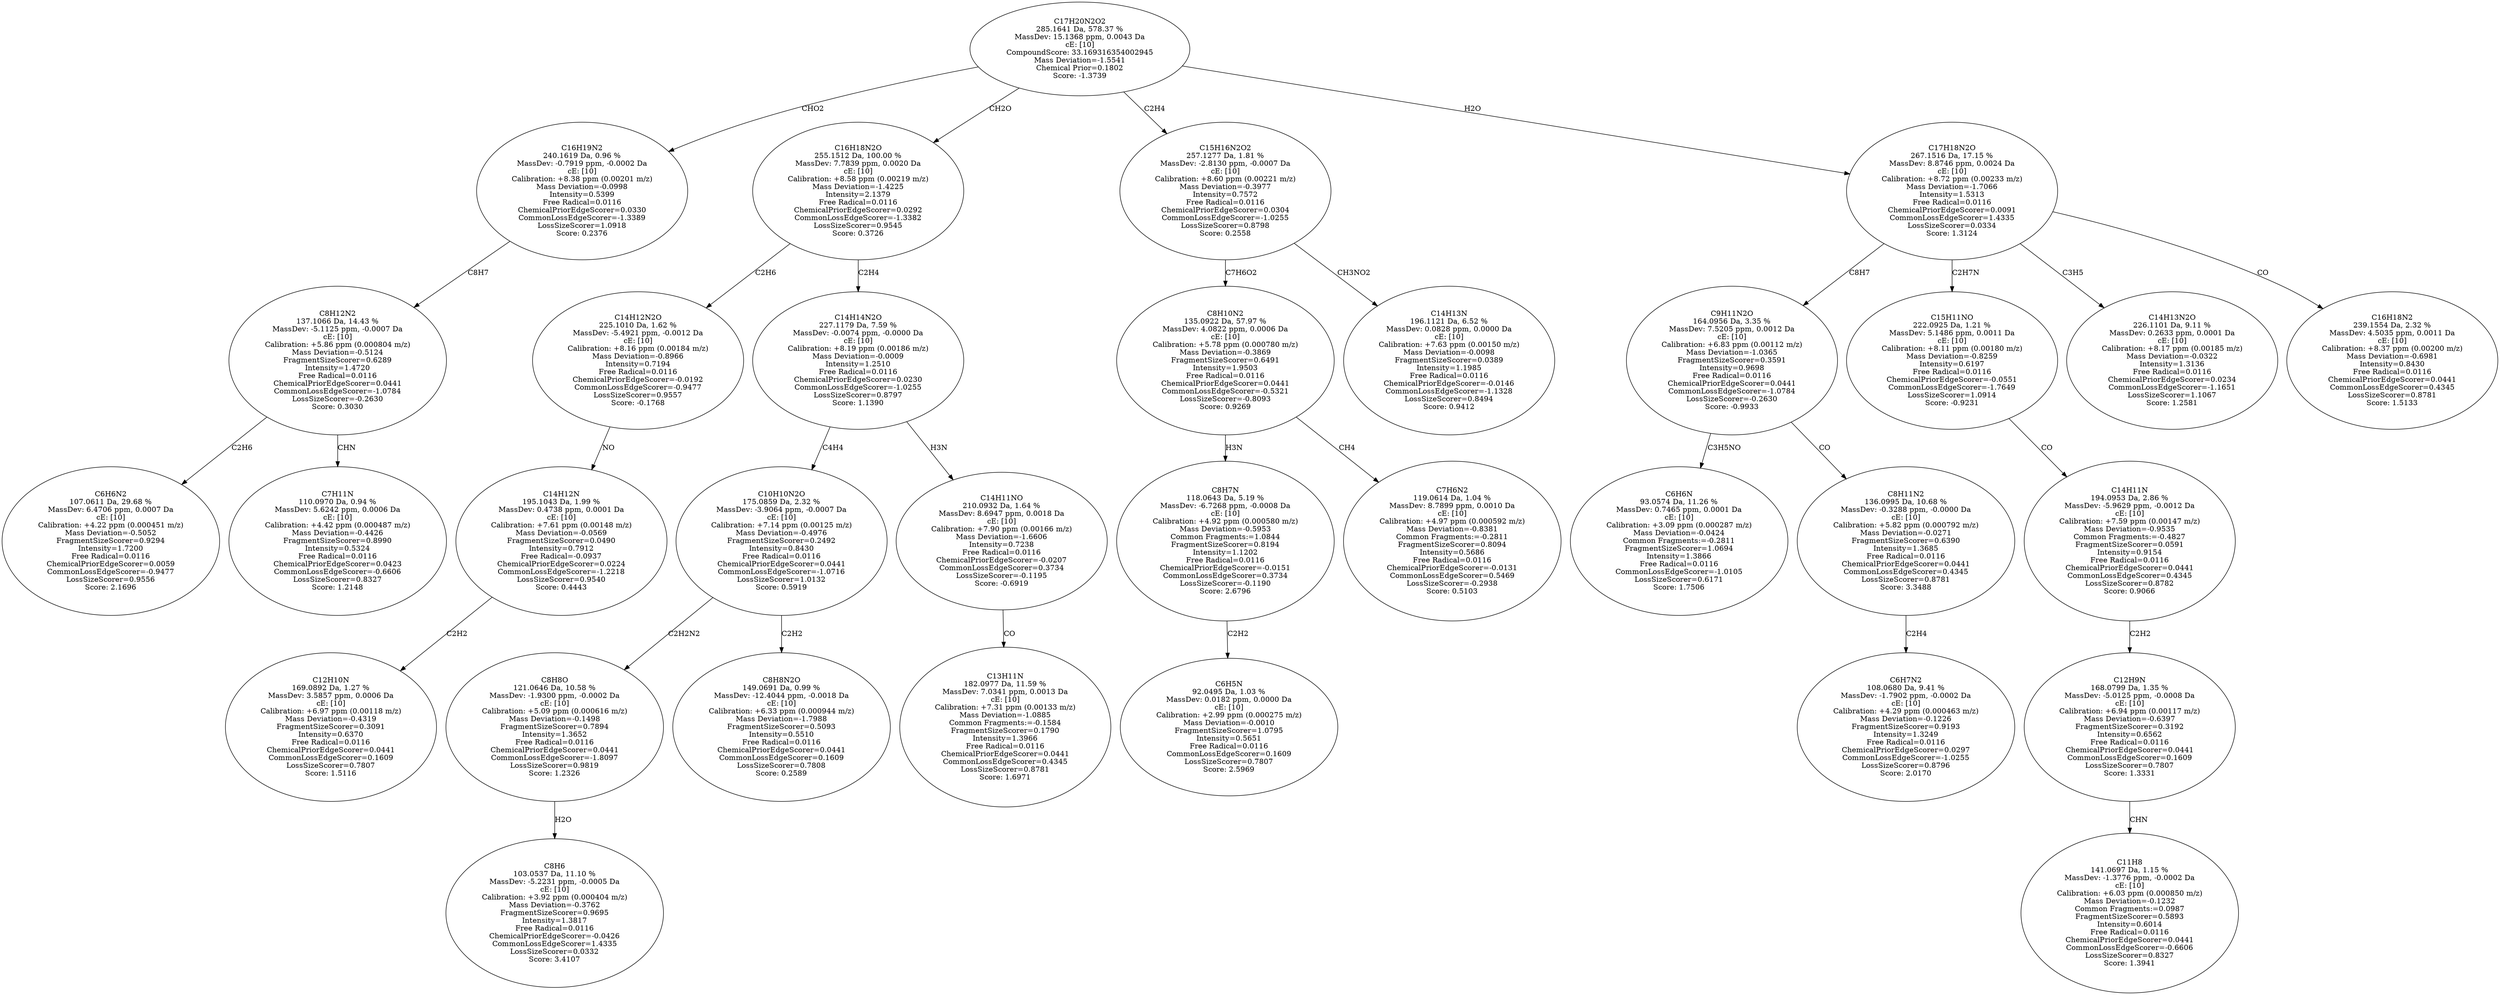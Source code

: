 strict digraph {
v1 [label="C6H6N2\n107.0611 Da, 29.68 %\nMassDev: 6.4706 ppm, 0.0007 Da\ncE: [10]\nCalibration: +4.22 ppm (0.000451 m/z)\nMass Deviation=-0.5052\nFragmentSizeScorer=0.9294\nIntensity=1.7200\nFree Radical=0.0116\nChemicalPriorEdgeScorer=0.0059\nCommonLossEdgeScorer=-0.9477\nLossSizeScorer=0.9556\nScore: 2.1696"];
v2 [label="C7H11N\n110.0970 Da, 0.94 %\nMassDev: 5.6242 ppm, 0.0006 Da\ncE: [10]\nCalibration: +4.42 ppm (0.000487 m/z)\nMass Deviation=-0.4426\nFragmentSizeScorer=0.8990\nIntensity=0.5324\nFree Radical=0.0116\nChemicalPriorEdgeScorer=0.0423\nCommonLossEdgeScorer=-0.6606\nLossSizeScorer=0.8327\nScore: 1.2148"];
v3 [label="C8H12N2\n137.1066 Da, 14.43 %\nMassDev: -5.1125 ppm, -0.0007 Da\ncE: [10]\nCalibration: +5.86 ppm (0.000804 m/z)\nMass Deviation=-0.5124\nFragmentSizeScorer=0.6289\nIntensity=1.4720\nFree Radical=0.0116\nChemicalPriorEdgeScorer=0.0441\nCommonLossEdgeScorer=-1.0784\nLossSizeScorer=-0.2630\nScore: 0.3030"];
v4 [label="C16H19N2\n240.1619 Da, 0.96 %\nMassDev: -0.7919 ppm, -0.0002 Da\ncE: [10]\nCalibration: +8.38 ppm (0.00201 m/z)\nMass Deviation=-0.0998\nIntensity=0.5399\nFree Radical=0.0116\nChemicalPriorEdgeScorer=0.0330\nCommonLossEdgeScorer=-1.3389\nLossSizeScorer=1.0918\nScore: 0.2376"];
v5 [label="C12H10N\n169.0892 Da, 1.27 %\nMassDev: 3.5857 ppm, 0.0006 Da\ncE: [10]\nCalibration: +6.97 ppm (0.00118 m/z)\nMass Deviation=-0.4319\nFragmentSizeScorer=0.3091\nIntensity=0.6370\nFree Radical=0.0116\nChemicalPriorEdgeScorer=0.0441\nCommonLossEdgeScorer=0.1609\nLossSizeScorer=0.7807\nScore: 1.5116"];
v6 [label="C14H12N\n195.1043 Da, 1.99 %\nMassDev: 0.4738 ppm, 0.0001 Da\ncE: [10]\nCalibration: +7.61 ppm (0.00148 m/z)\nMass Deviation=-0.0569\nFragmentSizeScorer=0.0490\nIntensity=0.7912\nFree Radical=-0.0937\nChemicalPriorEdgeScorer=0.0224\nCommonLossEdgeScorer=-1.2218\nLossSizeScorer=0.9540\nScore: 0.4443"];
v7 [label="C14H12N2O\n225.1010 Da, 1.62 %\nMassDev: -5.4921 ppm, -0.0012 Da\ncE: [10]\nCalibration: +8.16 ppm (0.00184 m/z)\nMass Deviation=-0.8966\nIntensity=0.7194\nFree Radical=0.0116\nChemicalPriorEdgeScorer=-0.0192\nCommonLossEdgeScorer=-0.9477\nLossSizeScorer=0.9557\nScore: -0.1768"];
v8 [label="C8H6\n103.0537 Da, 11.10 %\nMassDev: -5.2231 ppm, -0.0005 Da\ncE: [10]\nCalibration: +3.92 ppm (0.000404 m/z)\nMass Deviation=-0.3762\nFragmentSizeScorer=0.9695\nIntensity=1.3817\nFree Radical=0.0116\nChemicalPriorEdgeScorer=-0.0426\nCommonLossEdgeScorer=1.4335\nLossSizeScorer=0.0332\nScore: 3.4107"];
v9 [label="C8H8O\n121.0646 Da, 10.58 %\nMassDev: -1.9300 ppm, -0.0002 Da\ncE: [10]\nCalibration: +5.09 ppm (0.000616 m/z)\nMass Deviation=-0.1498\nFragmentSizeScorer=0.7894\nIntensity=1.3652\nFree Radical=0.0116\nChemicalPriorEdgeScorer=0.0441\nCommonLossEdgeScorer=-1.8097\nLossSizeScorer=0.9819\nScore: 1.2326"];
v10 [label="C8H8N2O\n149.0691 Da, 0.99 %\nMassDev: -12.4044 ppm, -0.0018 Da\ncE: [10]\nCalibration: +6.33 ppm (0.000944 m/z)\nMass Deviation=-1.7988\nFragmentSizeScorer=0.5093\nIntensity=0.5510\nFree Radical=0.0116\nChemicalPriorEdgeScorer=0.0441\nCommonLossEdgeScorer=0.1609\nLossSizeScorer=0.7808\nScore: 0.2589"];
v11 [label="C10H10N2O\n175.0859 Da, 2.32 %\nMassDev: -3.9064 ppm, -0.0007 Da\ncE: [10]\nCalibration: +7.14 ppm (0.00125 m/z)\nMass Deviation=-0.4976\nFragmentSizeScorer=0.2492\nIntensity=0.8430\nFree Radical=0.0116\nChemicalPriorEdgeScorer=0.0441\nCommonLossEdgeScorer=-1.0716\nLossSizeScorer=1.0132\nScore: 0.5919"];
v12 [label="C13H11N\n182.0977 Da, 11.59 %\nMassDev: 7.0341 ppm, 0.0013 Da\ncE: [10]\nCalibration: +7.31 ppm (0.00133 m/z)\nMass Deviation=-1.0885\nCommon Fragments:=-0.1584\nFragmentSizeScorer=0.1790\nIntensity=1.3966\nFree Radical=0.0116\nChemicalPriorEdgeScorer=0.0441\nCommonLossEdgeScorer=0.4345\nLossSizeScorer=0.8781\nScore: 1.6971"];
v13 [label="C14H11NO\n210.0932 Da, 1.64 %\nMassDev: 8.6947 ppm, 0.0018 Da\ncE: [10]\nCalibration: +7.90 ppm (0.00166 m/z)\nMass Deviation=-1.6606\nIntensity=0.7238\nFree Radical=0.0116\nChemicalPriorEdgeScorer=-0.0207\nCommonLossEdgeScorer=0.3734\nLossSizeScorer=-0.1195\nScore: -0.6919"];
v14 [label="C14H14N2O\n227.1179 Da, 7.59 %\nMassDev: -0.0074 ppm, -0.0000 Da\ncE: [10]\nCalibration: +8.19 ppm (0.00186 m/z)\nMass Deviation=-0.0009\nIntensity=1.2510\nFree Radical=0.0116\nChemicalPriorEdgeScorer=0.0230\nCommonLossEdgeScorer=-1.0255\nLossSizeScorer=0.8797\nScore: 1.1390"];
v15 [label="C16H18N2O\n255.1512 Da, 100.00 %\nMassDev: 7.7839 ppm, 0.0020 Da\ncE: [10]\nCalibration: +8.58 ppm (0.00219 m/z)\nMass Deviation=-1.4225\nIntensity=2.1379\nFree Radical=0.0116\nChemicalPriorEdgeScorer=0.0292\nCommonLossEdgeScorer=-1.3382\nLossSizeScorer=0.9545\nScore: 0.3726"];
v16 [label="C6H5N\n92.0495 Da, 1.03 %\nMassDev: 0.0182 ppm, 0.0000 Da\ncE: [10]\nCalibration: +2.99 ppm (0.000275 m/z)\nMass Deviation=-0.0010\nFragmentSizeScorer=1.0795\nIntensity=0.5651\nFree Radical=0.0116\nCommonLossEdgeScorer=0.1609\nLossSizeScorer=0.7807\nScore: 2.5969"];
v17 [label="C8H7N\n118.0643 Da, 5.19 %\nMassDev: -6.7268 ppm, -0.0008 Da\ncE: [10]\nCalibration: +4.92 ppm (0.000580 m/z)\nMass Deviation=-0.5953\nCommon Fragments:=1.0844\nFragmentSizeScorer=0.8194\nIntensity=1.1202\nFree Radical=0.0116\nChemicalPriorEdgeScorer=-0.0151\nCommonLossEdgeScorer=0.3734\nLossSizeScorer=-0.1190\nScore: 2.6796"];
v18 [label="C7H6N2\n119.0614 Da, 1.04 %\nMassDev: 8.7899 ppm, 0.0010 Da\ncE: [10]\nCalibration: +4.97 ppm (0.000592 m/z)\nMass Deviation=-0.8381\nCommon Fragments:=-0.2811\nFragmentSizeScorer=0.8094\nIntensity=0.5686\nFree Radical=0.0116\nChemicalPriorEdgeScorer=-0.0131\nCommonLossEdgeScorer=0.5469\nLossSizeScorer=-0.2938\nScore: 0.5103"];
v19 [label="C8H10N2\n135.0922 Da, 57.97 %\nMassDev: 4.0822 ppm, 0.0006 Da\ncE: [10]\nCalibration: +5.78 ppm (0.000780 m/z)\nMass Deviation=-0.3869\nFragmentSizeScorer=0.6491\nIntensity=1.9503\nFree Radical=0.0116\nChemicalPriorEdgeScorer=0.0441\nCommonLossEdgeScorer=-0.5321\nLossSizeScorer=-0.8093\nScore: 0.9269"];
v20 [label="C14H13N\n196.1121 Da, 6.52 %\nMassDev: 0.0828 ppm, 0.0000 Da\ncE: [10]\nCalibration: +7.63 ppm (0.00150 m/z)\nMass Deviation=-0.0098\nFragmentSizeScorer=0.0389\nIntensity=1.1985\nFree Radical=0.0116\nChemicalPriorEdgeScorer=-0.0146\nCommonLossEdgeScorer=-1.1328\nLossSizeScorer=0.8494\nScore: 0.9412"];
v21 [label="C15H16N2O2\n257.1277 Da, 1.81 %\nMassDev: -2.8130 ppm, -0.0007 Da\ncE: [10]\nCalibration: +8.60 ppm (0.00221 m/z)\nMass Deviation=-0.3977\nIntensity=0.7572\nFree Radical=0.0116\nChemicalPriorEdgeScorer=0.0304\nCommonLossEdgeScorer=-1.0255\nLossSizeScorer=0.8798\nScore: 0.2558"];
v22 [label="C6H6N\n93.0574 Da, 11.26 %\nMassDev: 0.7465 ppm, 0.0001 Da\ncE: [10]\nCalibration: +3.09 ppm (0.000287 m/z)\nMass Deviation=-0.0424\nCommon Fragments:=-0.2811\nFragmentSizeScorer=1.0694\nIntensity=1.3866\nFree Radical=0.0116\nCommonLossEdgeScorer=-1.0105\nLossSizeScorer=0.6171\nScore: 1.7506"];
v23 [label="C6H7N2\n108.0680 Da, 9.41 %\nMassDev: -1.7902 ppm, -0.0002 Da\ncE: [10]\nCalibration: +4.29 ppm (0.000463 m/z)\nMass Deviation=-0.1226\nFragmentSizeScorer=0.9193\nIntensity=1.3249\nFree Radical=0.0116\nChemicalPriorEdgeScorer=0.0297\nCommonLossEdgeScorer=-1.0255\nLossSizeScorer=0.8796\nScore: 2.0170"];
v24 [label="C8H11N2\n136.0995 Da, 10.68 %\nMassDev: -0.3288 ppm, -0.0000 Da\ncE: [10]\nCalibration: +5.82 ppm (0.000792 m/z)\nMass Deviation=-0.0271\nFragmentSizeScorer=0.6390\nIntensity=1.3685\nFree Radical=0.0116\nChemicalPriorEdgeScorer=0.0441\nCommonLossEdgeScorer=0.4345\nLossSizeScorer=0.8781\nScore: 3.3488"];
v25 [label="C9H11N2O\n164.0956 Da, 3.35 %\nMassDev: 7.5205 ppm, 0.0012 Da\ncE: [10]\nCalibration: +6.83 ppm (0.00112 m/z)\nMass Deviation=-1.0365\nFragmentSizeScorer=0.3591\nIntensity=0.9698\nFree Radical=0.0116\nChemicalPriorEdgeScorer=0.0441\nCommonLossEdgeScorer=-1.0784\nLossSizeScorer=-0.2630\nScore: -0.9933"];
v26 [label="C11H8\n141.0697 Da, 1.15 %\nMassDev: -1.3776 ppm, -0.0002 Da\ncE: [10]\nCalibration: +6.03 ppm (0.000850 m/z)\nMass Deviation=-0.1232\nCommon Fragments:=0.0987\nFragmentSizeScorer=0.5893\nIntensity=0.6014\nFree Radical=0.0116\nChemicalPriorEdgeScorer=0.0441\nCommonLossEdgeScorer=-0.6606\nLossSizeScorer=0.8327\nScore: 1.3941"];
v27 [label="C12H9N\n168.0799 Da, 1.35 %\nMassDev: -5.0125 ppm, -0.0008 Da\ncE: [10]\nCalibration: +6.94 ppm (0.00117 m/z)\nMass Deviation=-0.6397\nFragmentSizeScorer=0.3192\nIntensity=0.6562\nFree Radical=0.0116\nChemicalPriorEdgeScorer=0.0441\nCommonLossEdgeScorer=0.1609\nLossSizeScorer=0.7807\nScore: 1.3331"];
v28 [label="C14H11N\n194.0953 Da, 2.86 %\nMassDev: -5.9629 ppm, -0.0012 Da\ncE: [10]\nCalibration: +7.59 ppm (0.00147 m/z)\nMass Deviation=-0.9535\nCommon Fragments:=-0.4827\nFragmentSizeScorer=0.0591\nIntensity=0.9154\nFree Radical=0.0116\nChemicalPriorEdgeScorer=0.0441\nCommonLossEdgeScorer=0.4345\nLossSizeScorer=0.8782\nScore: 0.9066"];
v29 [label="C15H11NO\n222.0925 Da, 1.21 %\nMassDev: 5.1486 ppm, 0.0011 Da\ncE: [10]\nCalibration: +8.11 ppm (0.00180 m/z)\nMass Deviation=-0.8259\nIntensity=0.6197\nFree Radical=0.0116\nChemicalPriorEdgeScorer=-0.0551\nCommonLossEdgeScorer=-1.7649\nLossSizeScorer=1.0914\nScore: -0.9231"];
v30 [label="C14H13N2O\n226.1101 Da, 9.11 %\nMassDev: 0.2633 ppm, 0.0001 Da\ncE: [10]\nCalibration: +8.17 ppm (0.00185 m/z)\nMass Deviation=-0.0322\nIntensity=1.3136\nFree Radical=0.0116\nChemicalPriorEdgeScorer=0.0234\nCommonLossEdgeScorer=-1.1651\nLossSizeScorer=1.1067\nScore: 1.2581"];
v31 [label="C16H18N2\n239.1554 Da, 2.32 %\nMassDev: 4.5035 ppm, 0.0011 Da\ncE: [10]\nCalibration: +8.37 ppm (0.00200 m/z)\nMass Deviation=-0.6981\nIntensity=0.8430\nFree Radical=0.0116\nChemicalPriorEdgeScorer=0.0441\nCommonLossEdgeScorer=0.4345\nLossSizeScorer=0.8781\nScore: 1.5133"];
v32 [label="C17H18N2O\n267.1516 Da, 17.15 %\nMassDev: 8.8746 ppm, 0.0024 Da\ncE: [10]\nCalibration: +8.72 ppm (0.00233 m/z)\nMass Deviation=-1.7066\nIntensity=1.5313\nFree Radical=0.0116\nChemicalPriorEdgeScorer=0.0091\nCommonLossEdgeScorer=1.4335\nLossSizeScorer=0.0334\nScore: 1.3124"];
v33 [label="C17H20N2O2\n285.1641 Da, 578.37 %\nMassDev: 15.1368 ppm, 0.0043 Da\ncE: [10]\nCompoundScore: 33.169316354002945\nMass Deviation=-1.5541\nChemical Prior=0.1802\nScore: -1.3739"];
v3 -> v1 [label="C2H6"];
v3 -> v2 [label="CHN"];
v4 -> v3 [label="C8H7"];
v33 -> v4 [label="CHO2"];
v6 -> v5 [label="C2H2"];
v7 -> v6 [label="NO"];
v15 -> v7 [label="C2H6"];
v9 -> v8 [label="H2O"];
v11 -> v9 [label="C2H2N2"];
v11 -> v10 [label="C2H2"];
v14 -> v11 [label="C4H4"];
v13 -> v12 [label="CO"];
v14 -> v13 [label="H3N"];
v15 -> v14 [label="C2H4"];
v33 -> v15 [label="CH2O"];
v17 -> v16 [label="C2H2"];
v19 -> v17 [label="H3N"];
v19 -> v18 [label="CH4"];
v21 -> v19 [label="C7H6O2"];
v21 -> v20 [label="CH3NO2"];
v33 -> v21 [label="C2H4"];
v25 -> v22 [label="C3H5NO"];
v24 -> v23 [label="C2H4"];
v25 -> v24 [label="CO"];
v32 -> v25 [label="C8H7"];
v27 -> v26 [label="CHN"];
v28 -> v27 [label="C2H2"];
v29 -> v28 [label="CO"];
v32 -> v29 [label="C2H7N"];
v32 -> v30 [label="C3H5"];
v32 -> v31 [label="CO"];
v33 -> v32 [label="H2O"];
}